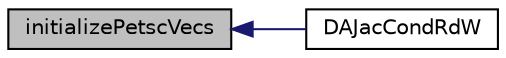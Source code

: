 digraph "initializePetscVecs"
{
  bgcolor="transparent";
  edge [fontname="Helvetica",fontsize="10",labelfontname="Helvetica",labelfontsize="10"];
  node [fontname="Helvetica",fontsize="10",shape=record];
  rankdir="LR";
  Node58 [label="initializePetscVecs",height=0.2,width=0.4,color="black", fillcolor="grey75", style="filled", fontcolor="black"];
  Node58 -> Node59 [dir="back",color="midnightblue",fontsize="10",style="solid",fontname="Helvetica"];
  Node59 [label="DAJacCondRdW",height=0.2,width=0.4,color="black",URL="$classFoam_1_1DAJacCondRdW.html#afe2f8a5e0d6cf2bd73ce77b25641fe4f"];
}
